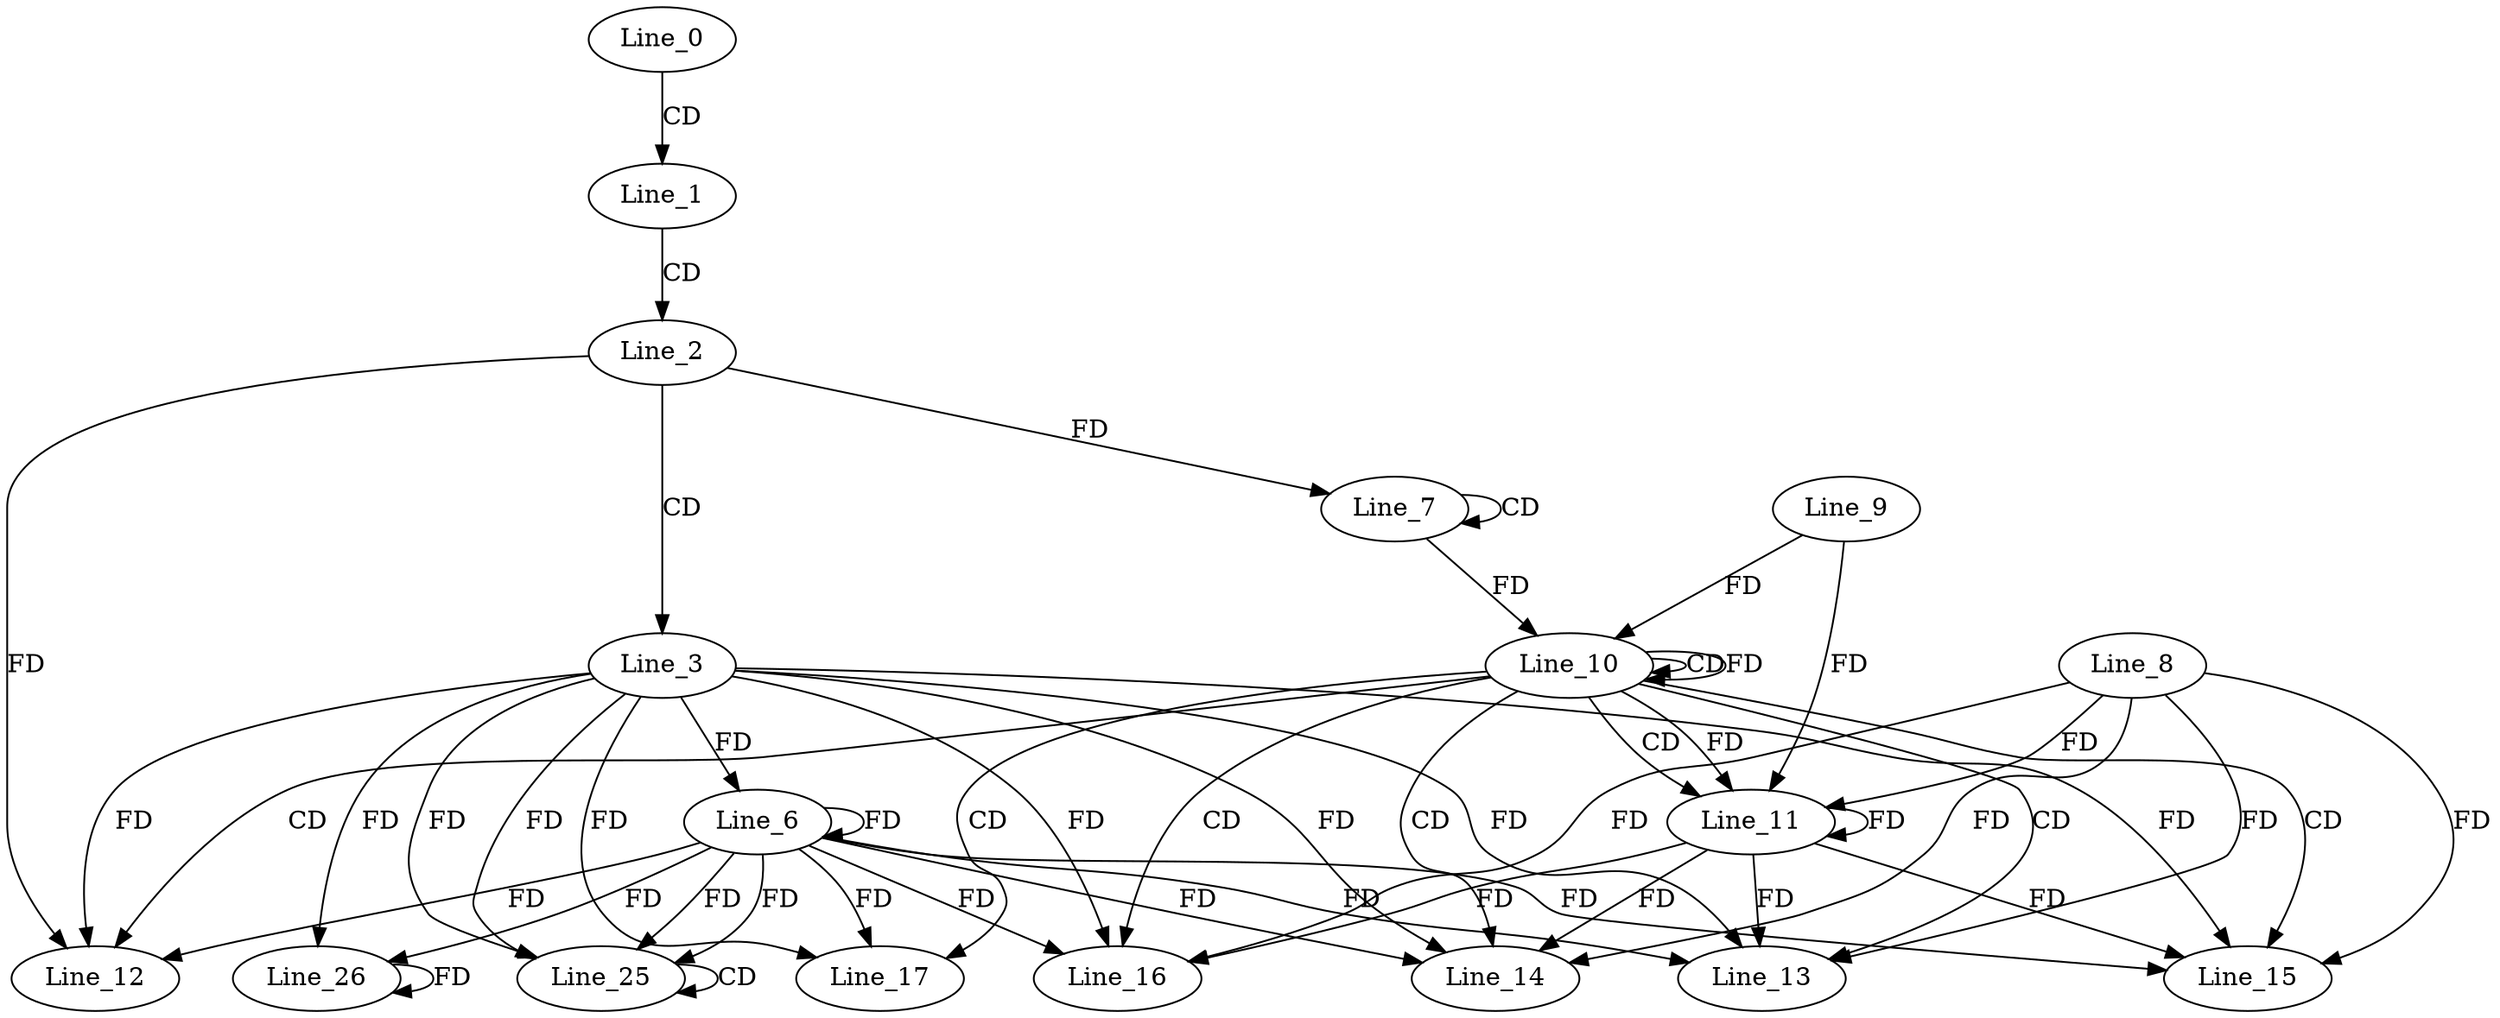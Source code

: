 digraph G {
  Line_0;
  Line_1;
  Line_2;
  Line_3;
  Line_6;
  Line_6;
  Line_7;
  Line_7;
  Line_10;
  Line_10;
  Line_9;
  Line_10;
  Line_10;
  Line_10;
  Line_11;
  Line_8;
  Line_11;
  Line_12;
  Line_13;
  Line_13;
  Line_14;
  Line_14;
  Line_15;
  Line_15;
  Line_16;
  Line_16;
  Line_17;
  Line_25;
  Line_25;
  Line_26;
  Line_0 -> Line_1 [ label="CD" ];
  Line_1 -> Line_2 [ label="CD" ];
  Line_2 -> Line_3 [ label="CD" ];
  Line_3 -> Line_6 [ label="FD" ];
  Line_6 -> Line_6 [ label="FD" ];
  Line_7 -> Line_7 [ label="CD" ];
  Line_2 -> Line_7 [ label="FD" ];
  Line_10 -> Line_10 [ label="CD" ];
  Line_9 -> Line_10 [ label="FD" ];
  Line_10 -> Line_10 [ label="FD" ];
  Line_7 -> Line_10 [ label="FD" ];
  Line_10 -> Line_11 [ label="CD" ];
  Line_11 -> Line_11 [ label="FD" ];
  Line_8 -> Line_11 [ label="FD" ];
  Line_10 -> Line_11 [ label="FD" ];
  Line_9 -> Line_11 [ label="FD" ];
  Line_10 -> Line_12 [ label="CD" ];
  Line_3 -> Line_12 [ label="FD" ];
  Line_6 -> Line_12 [ label="FD" ];
  Line_2 -> Line_12 [ label="FD" ];
  Line_10 -> Line_13 [ label="CD" ];
  Line_3 -> Line_13 [ label="FD" ];
  Line_6 -> Line_13 [ label="FD" ];
  Line_11 -> Line_13 [ label="FD" ];
  Line_8 -> Line_13 [ label="FD" ];
  Line_10 -> Line_14 [ label="CD" ];
  Line_3 -> Line_14 [ label="FD" ];
  Line_6 -> Line_14 [ label="FD" ];
  Line_11 -> Line_14 [ label="FD" ];
  Line_8 -> Line_14 [ label="FD" ];
  Line_10 -> Line_15 [ label="CD" ];
  Line_3 -> Line_15 [ label="FD" ];
  Line_6 -> Line_15 [ label="FD" ];
  Line_11 -> Line_15 [ label="FD" ];
  Line_8 -> Line_15 [ label="FD" ];
  Line_10 -> Line_16 [ label="CD" ];
  Line_3 -> Line_16 [ label="FD" ];
  Line_6 -> Line_16 [ label="FD" ];
  Line_11 -> Line_16 [ label="FD" ];
  Line_8 -> Line_16 [ label="FD" ];
  Line_10 -> Line_17 [ label="CD" ];
  Line_3 -> Line_17 [ label="FD" ];
  Line_6 -> Line_17 [ label="FD" ];
  Line_3 -> Line_25 [ label="FD" ];
  Line_6 -> Line_25 [ label="FD" ];
  Line_25 -> Line_25 [ label="CD" ];
  Line_3 -> Line_25 [ label="FD" ];
  Line_6 -> Line_25 [ label="FD" ];
  Line_3 -> Line_26 [ label="FD" ];
  Line_6 -> Line_26 [ label="FD" ];
  Line_26 -> Line_26 [ label="FD" ];
}
